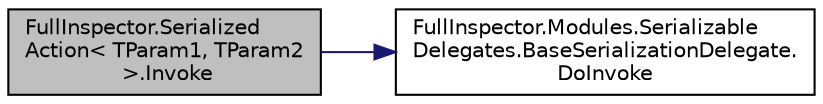 digraph "FullInspector.SerializedAction&lt; TParam1, TParam2 &gt;.Invoke"
{
  edge [fontname="Helvetica",fontsize="10",labelfontname="Helvetica",labelfontsize="10"];
  node [fontname="Helvetica",fontsize="10",shape=record];
  rankdir="LR";
  Node1 [label="FullInspector.Serialized\lAction\< TParam1, TParam2\l \>.Invoke",height=0.2,width=0.4,color="black", fillcolor="grey75", style="filled" fontcolor="black"];
  Node1 -> Node2 [color="midnightblue",fontsize="10",style="solid",fontname="Helvetica"];
  Node2 [label="FullInspector.Modules.Serializable\lDelegates.BaseSerializationDelegate.\lDoInvoke",height=0.2,width=0.4,color="black", fillcolor="white", style="filled",URL="$class_full_inspector_1_1_modules_1_1_serializable_delegates_1_1_base_serialization_delegate.html#a1d3c9b1d28adde530fe6eecce15d83ca",tooltip="Internal helper method to invoke the delegate with the given parameters. "];
}

